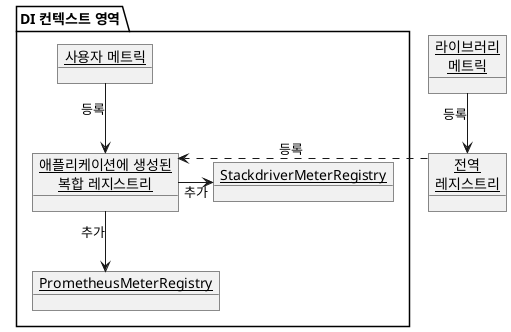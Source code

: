 @startuml
skinparam style strictuml
skinparam shadowing false
skinparam linetype ortho

package "DI 컨텍스트 영역" {
    object "애플리케이션에 생성된\n복합 레지스트리" as CompositeRegistry {
    }

    object "사용자 메트릭" as UserMetric
    UserMetric -down-> CompositeRegistry : 등록

    object PrometheusMeterRegistry
    CompositeRegistry -down-> PrometheusMeterRegistry : 추가

    object StackdriverMeterRegistry
    CompositeRegistry -right-> StackdriverMeterRegistry : 추가
}

object "전역\n레지스트리" as GlobalRegistry
object "라이브러리\n메트릭" as LibraryMetric

LibraryMetric -down-> GlobalRegistry : 등록
GlobalRegistry -right[dashed]-> CompositeRegistry : 등록

@enduml